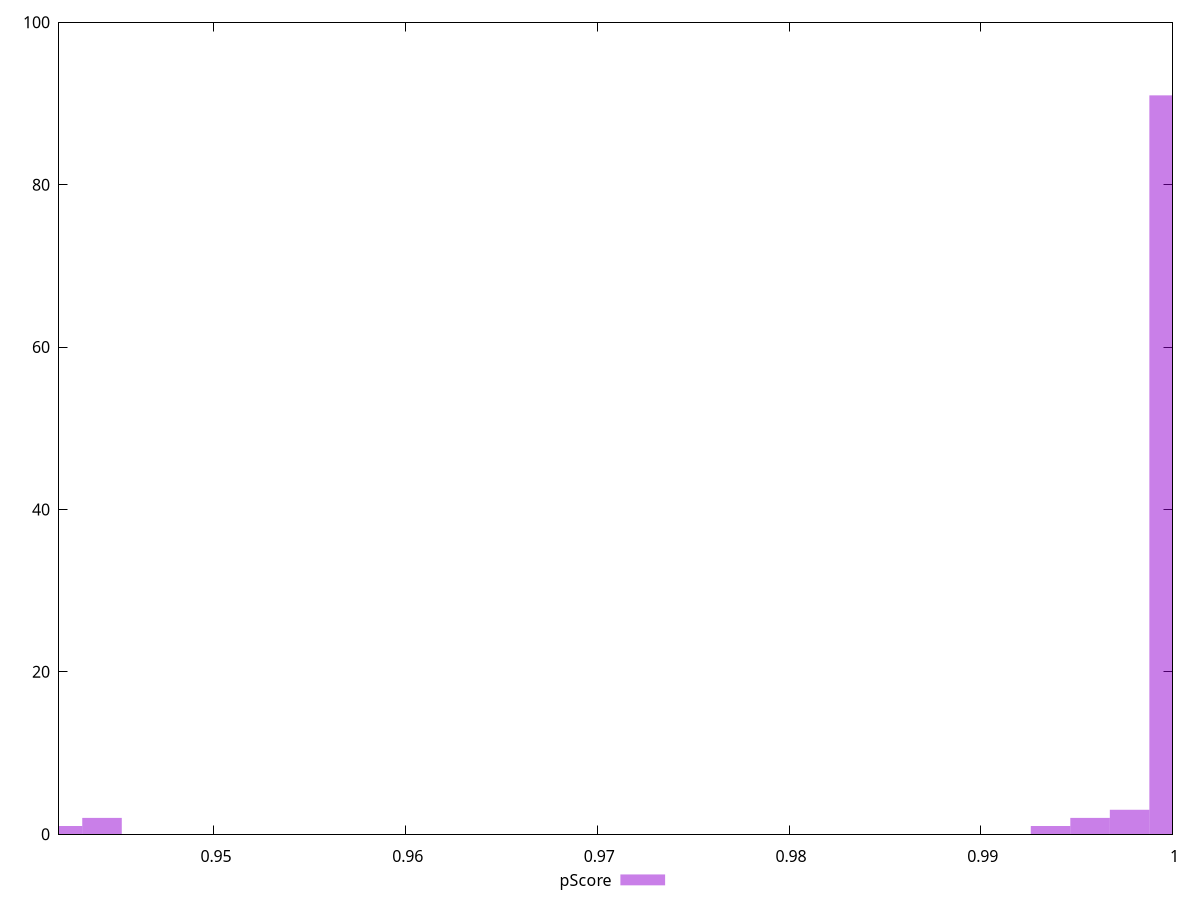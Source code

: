 reset

$pScore <<EOF
0.9998233651579588 91
0.9977618736834063 3
0.942101603870489 1
0.9441630953450415 2
0.9957003822088538 2
0.9936388907343012 1
EOF

set key outside below
set boxwidth 0.0020614914745524923
set xrange [0.9419194785917668:0.9999999011422622]
set yrange [0:100]
set trange [0:100]
set style fill transparent solid 0.5 noborder
set terminal svg size 640, 490 enhanced background rgb 'white'
set output "reports/report_00028_2021-02-24T12-49-42.674Z/cumulative-layout-shift/samples/music/pScore/histogram.svg"

plot $pScore title "pScore" with boxes

reset
